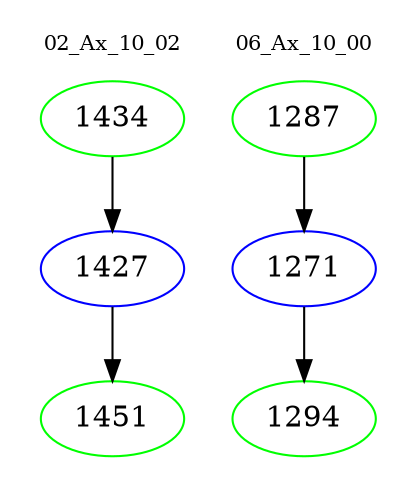 digraph{
subgraph cluster_0 {
color = white
label = "02_Ax_10_02";
fontsize=10;
T0_1434 [label="1434", color="green"]
T0_1434 -> T0_1427 [color="black"]
T0_1427 [label="1427", color="blue"]
T0_1427 -> T0_1451 [color="black"]
T0_1451 [label="1451", color="green"]
}
subgraph cluster_1 {
color = white
label = "06_Ax_10_00";
fontsize=10;
T1_1287 [label="1287", color="green"]
T1_1287 -> T1_1271 [color="black"]
T1_1271 [label="1271", color="blue"]
T1_1271 -> T1_1294 [color="black"]
T1_1294 [label="1294", color="green"]
}
}
